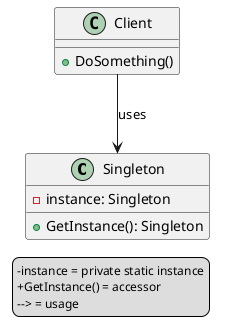 @startuml SingletonPattern
skinparam legendFontSize 12

class Singleton {
  -instance: Singleton
  +GetInstance(): Singleton
}
class Client {
  +DoSomething()
}
Client --> Singleton : uses

legend left
  -instance = private static instance
  +GetInstance() = accessor
  --> = usage
end legend
@enduml
